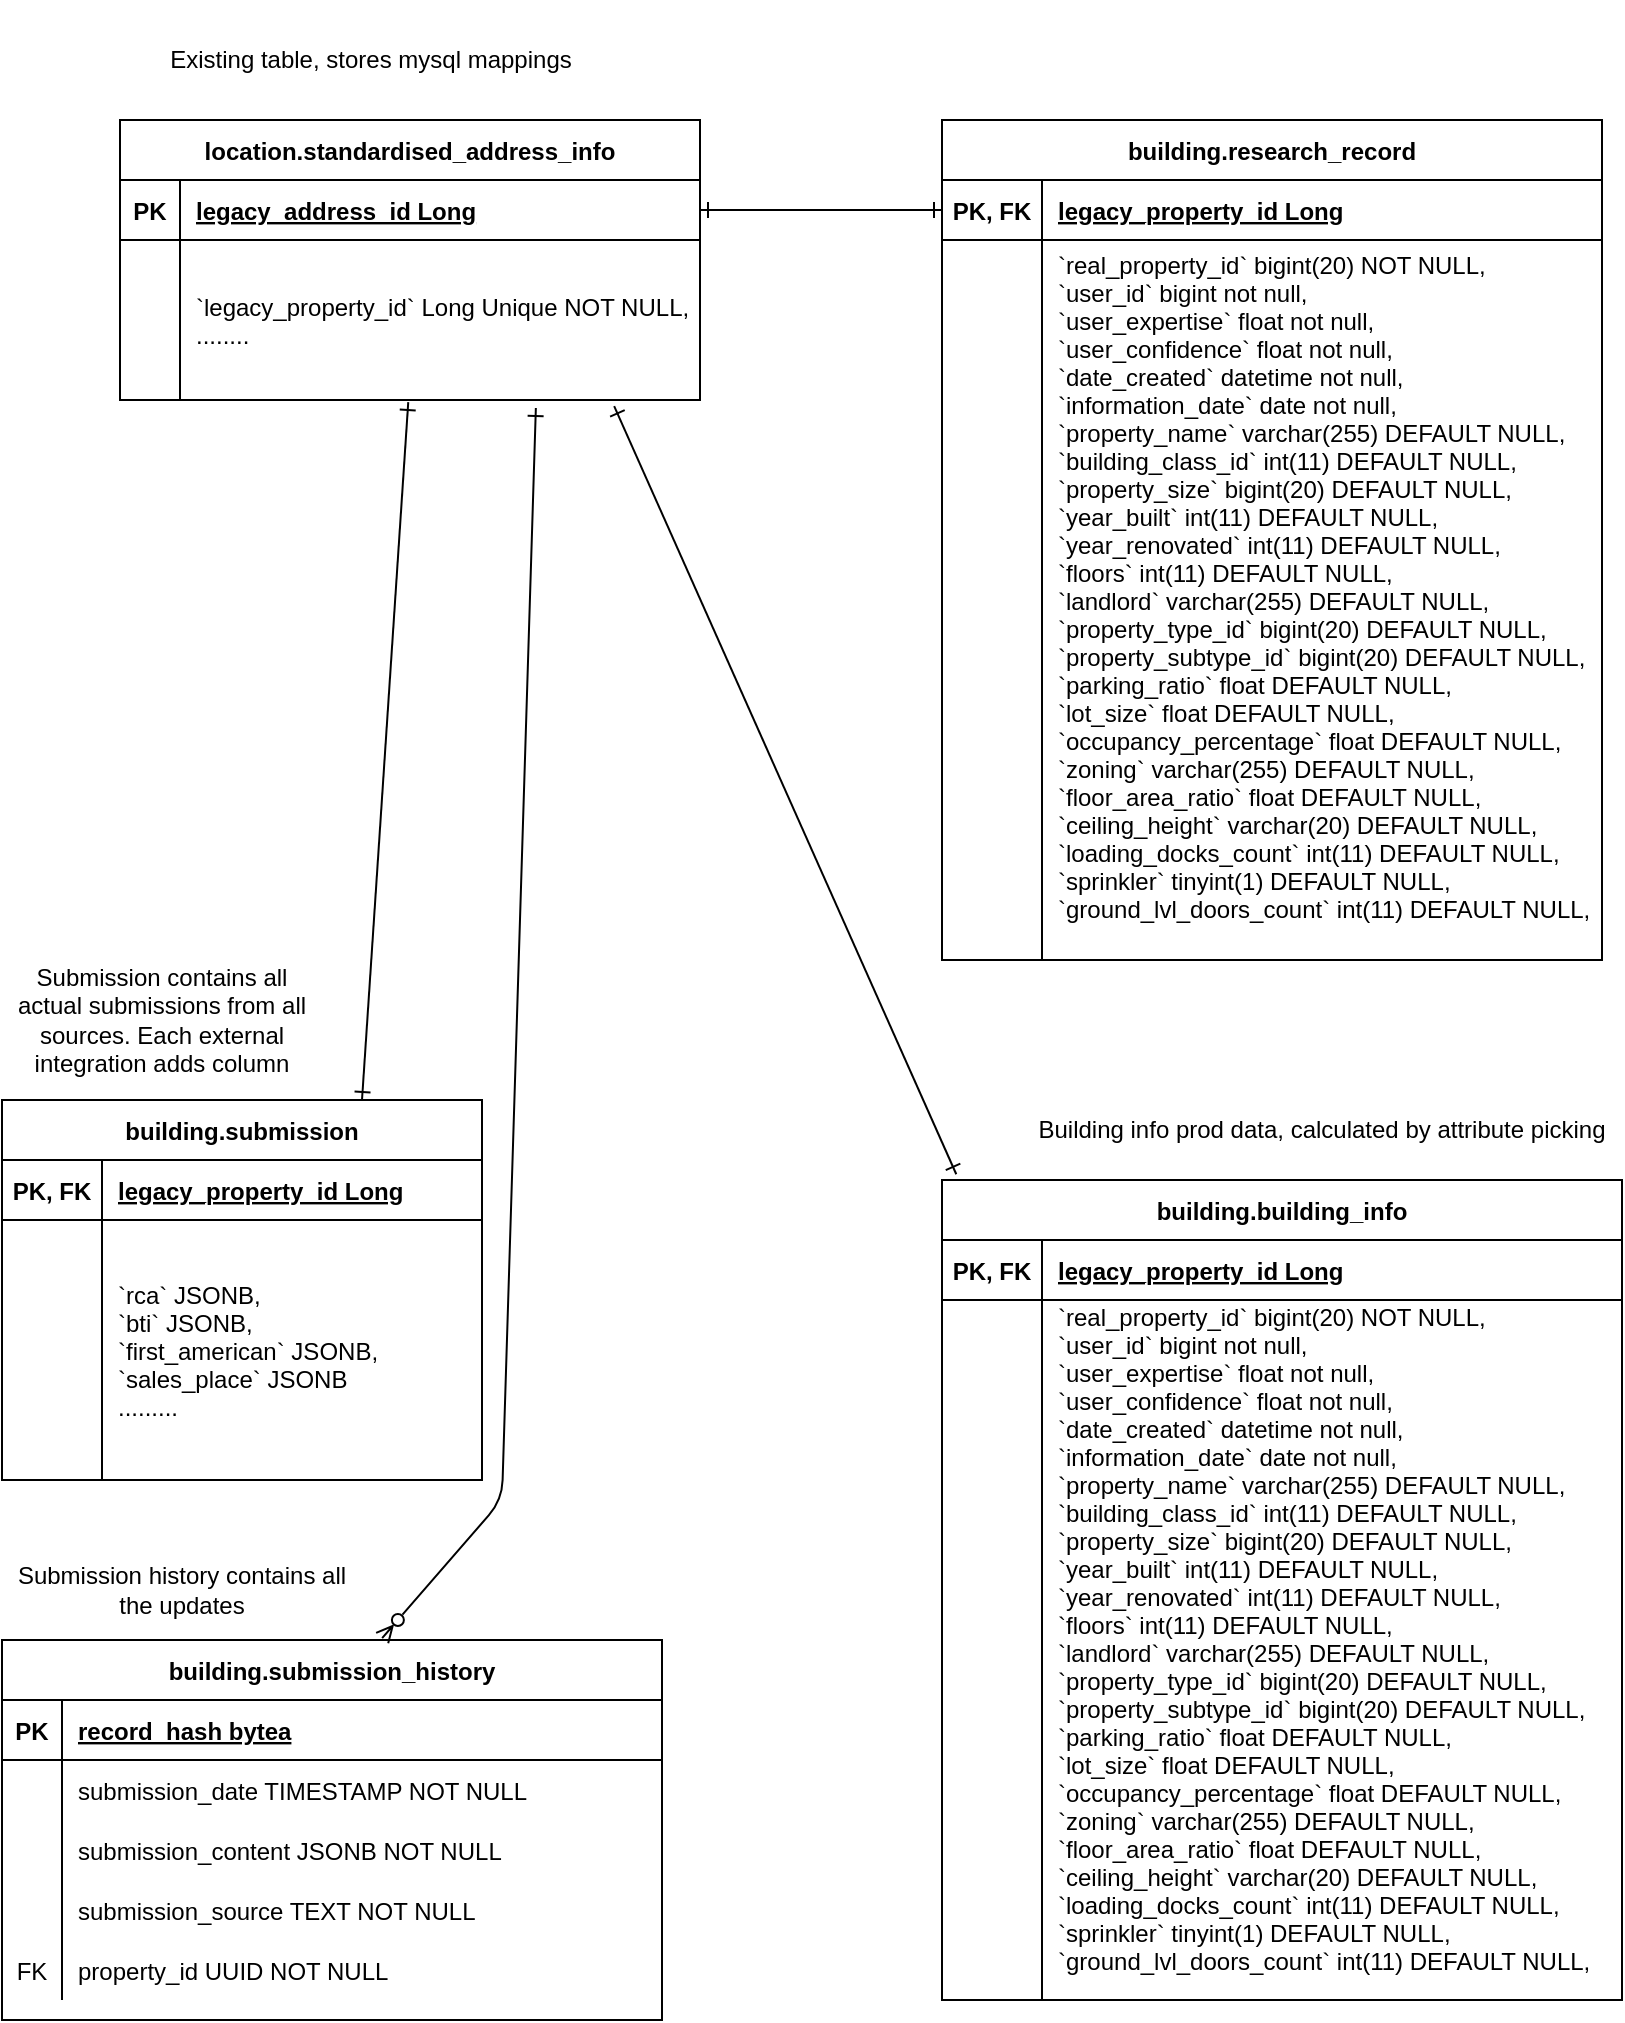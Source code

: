 <mxfile version="21.6.1" type="github">
  <diagram id="R2lEEEUBdFMjLlhIrx00" name="Page-1">
    <mxGraphModel dx="1016" dy="691" grid="1" gridSize="10" guides="1" tooltips="1" connect="1" arrows="1" fold="1" page="1" pageScale="1" pageWidth="850" pageHeight="1100" math="0" shadow="0" extFonts="Permanent Marker^https://fonts.googleapis.com/css?family=Permanent+Marker">
      <root>
        <mxCell id="0" />
        <mxCell id="1" parent="0" />
        <mxCell id="C-vyLk0tnHw3VtMMgP7b-2" value="building.submission" style="shape=table;startSize=30;container=1;collapsible=1;childLayout=tableLayout;fixedRows=1;rowLines=0;fontStyle=1;align=center;resizeLast=1;" parent="1" vertex="1">
          <mxGeometry x="10" y="610" width="240" height="190" as="geometry" />
        </mxCell>
        <mxCell id="C-vyLk0tnHw3VtMMgP7b-3" value="" style="shape=partialRectangle;collapsible=0;dropTarget=0;pointerEvents=0;fillColor=none;points=[[0,0.5],[1,0.5]];portConstraint=eastwest;top=0;left=0;right=0;bottom=1;" parent="C-vyLk0tnHw3VtMMgP7b-2" vertex="1">
          <mxGeometry y="30" width="240" height="30" as="geometry" />
        </mxCell>
        <mxCell id="C-vyLk0tnHw3VtMMgP7b-4" value="PK, FK" style="shape=partialRectangle;overflow=hidden;connectable=0;fillColor=none;top=0;left=0;bottom=0;right=0;fontStyle=1;" parent="C-vyLk0tnHw3VtMMgP7b-3" vertex="1">
          <mxGeometry width="50" height="30" as="geometry">
            <mxRectangle width="50" height="30" as="alternateBounds" />
          </mxGeometry>
        </mxCell>
        <mxCell id="C-vyLk0tnHw3VtMMgP7b-5" value="legacy_property_id Long" style="shape=partialRectangle;overflow=hidden;connectable=0;fillColor=none;top=0;left=0;bottom=0;right=0;align=left;spacingLeft=6;fontStyle=5;" parent="C-vyLk0tnHw3VtMMgP7b-3" vertex="1">
          <mxGeometry x="50" width="190" height="30" as="geometry">
            <mxRectangle width="190" height="30" as="alternateBounds" />
          </mxGeometry>
        </mxCell>
        <mxCell id="C-vyLk0tnHw3VtMMgP7b-6" value="" style="shape=partialRectangle;collapsible=0;dropTarget=0;pointerEvents=0;fillColor=none;points=[[0,0.5],[1,0.5]];portConstraint=eastwest;top=0;left=0;right=0;bottom=0;" parent="C-vyLk0tnHw3VtMMgP7b-2" vertex="1">
          <mxGeometry y="60" width="240" height="130" as="geometry" />
        </mxCell>
        <mxCell id="C-vyLk0tnHw3VtMMgP7b-7" value="" style="shape=partialRectangle;overflow=hidden;connectable=0;fillColor=none;top=0;left=0;bottom=0;right=0;" parent="C-vyLk0tnHw3VtMMgP7b-6" vertex="1">
          <mxGeometry width="50" height="130" as="geometry">
            <mxRectangle width="50" height="130" as="alternateBounds" />
          </mxGeometry>
        </mxCell>
        <mxCell id="C-vyLk0tnHw3VtMMgP7b-8" value="`rca` JSONB,&#xa;`bti` JSONB,&#xa;`first_american` JSONB,&#xa;`sales_place` JSONB&#xa;......... " style="shape=partialRectangle;overflow=hidden;connectable=0;fillColor=none;top=0;left=0;bottom=0;right=0;align=left;spacingLeft=6;" parent="C-vyLk0tnHw3VtMMgP7b-6" vertex="1">
          <mxGeometry x="50" width="190" height="130" as="geometry">
            <mxRectangle width="190" height="130" as="alternateBounds" />
          </mxGeometry>
        </mxCell>
        <mxCell id="C-vyLk0tnHw3VtMMgP7b-13" value="building.submission_history" style="shape=table;startSize=30;container=1;collapsible=1;childLayout=tableLayout;fixedRows=1;rowLines=0;fontStyle=1;align=center;resizeLast=1;" parent="1" vertex="1">
          <mxGeometry x="10" y="880" width="330" height="190" as="geometry" />
        </mxCell>
        <mxCell id="C-vyLk0tnHw3VtMMgP7b-14" value="" style="shape=partialRectangle;collapsible=0;dropTarget=0;pointerEvents=0;fillColor=none;points=[[0,0.5],[1,0.5]];portConstraint=eastwest;top=0;left=0;right=0;bottom=1;" parent="C-vyLk0tnHw3VtMMgP7b-13" vertex="1">
          <mxGeometry y="30" width="330" height="30" as="geometry" />
        </mxCell>
        <mxCell id="C-vyLk0tnHw3VtMMgP7b-15" value="PK" style="shape=partialRectangle;overflow=hidden;connectable=0;fillColor=none;top=0;left=0;bottom=0;right=0;fontStyle=1;" parent="C-vyLk0tnHw3VtMMgP7b-14" vertex="1">
          <mxGeometry width="30" height="30" as="geometry">
            <mxRectangle width="30" height="30" as="alternateBounds" />
          </mxGeometry>
        </mxCell>
        <mxCell id="C-vyLk0tnHw3VtMMgP7b-16" value="record_hash bytea" style="shape=partialRectangle;overflow=hidden;connectable=0;fillColor=none;top=0;left=0;bottom=0;right=0;align=left;spacingLeft=6;fontStyle=5;" parent="C-vyLk0tnHw3VtMMgP7b-14" vertex="1">
          <mxGeometry x="30" width="300" height="30" as="geometry">
            <mxRectangle width="300" height="30" as="alternateBounds" />
          </mxGeometry>
        </mxCell>
        <mxCell id="C-vyLk0tnHw3VtMMgP7b-20" value="" style="shape=partialRectangle;collapsible=0;dropTarget=0;pointerEvents=0;fillColor=none;points=[[0,0.5],[1,0.5]];portConstraint=eastwest;top=0;left=0;right=0;bottom=0;" parent="C-vyLk0tnHw3VtMMgP7b-13" vertex="1">
          <mxGeometry y="60" width="330" height="30" as="geometry" />
        </mxCell>
        <mxCell id="C-vyLk0tnHw3VtMMgP7b-21" value="" style="shape=partialRectangle;overflow=hidden;connectable=0;fillColor=none;top=0;left=0;bottom=0;right=0;" parent="C-vyLk0tnHw3VtMMgP7b-20" vertex="1">
          <mxGeometry width="30" height="30" as="geometry">
            <mxRectangle width="30" height="30" as="alternateBounds" />
          </mxGeometry>
        </mxCell>
        <mxCell id="C-vyLk0tnHw3VtMMgP7b-22" value="submission_date TIMESTAMP NOT NULL" style="shape=partialRectangle;overflow=hidden;connectable=0;fillColor=none;top=0;left=0;bottom=0;right=0;align=left;spacingLeft=6;" parent="C-vyLk0tnHw3VtMMgP7b-20" vertex="1">
          <mxGeometry x="30" width="300" height="30" as="geometry">
            <mxRectangle width="300" height="30" as="alternateBounds" />
          </mxGeometry>
        </mxCell>
        <mxCell id="MfjWiUPeG5sqqodHGwk1-16" value="" style="shape=partialRectangle;collapsible=0;dropTarget=0;pointerEvents=0;fillColor=none;points=[[0,0.5],[1,0.5]];portConstraint=eastwest;top=0;left=0;right=0;bottom=0;" parent="C-vyLk0tnHw3VtMMgP7b-13" vertex="1">
          <mxGeometry y="90" width="330" height="30" as="geometry" />
        </mxCell>
        <mxCell id="MfjWiUPeG5sqqodHGwk1-17" value="" style="shape=partialRectangle;overflow=hidden;connectable=0;fillColor=none;top=0;left=0;bottom=0;right=0;" parent="MfjWiUPeG5sqqodHGwk1-16" vertex="1">
          <mxGeometry width="30" height="30" as="geometry">
            <mxRectangle width="30" height="30" as="alternateBounds" />
          </mxGeometry>
        </mxCell>
        <mxCell id="MfjWiUPeG5sqqodHGwk1-18" value="submission_content JSONB NOT NULL" style="shape=partialRectangle;overflow=hidden;connectable=0;fillColor=none;top=0;left=0;bottom=0;right=0;align=left;spacingLeft=6;" parent="MfjWiUPeG5sqqodHGwk1-16" vertex="1">
          <mxGeometry x="30" width="300" height="30" as="geometry">
            <mxRectangle width="300" height="30" as="alternateBounds" />
          </mxGeometry>
        </mxCell>
        <mxCell id="MfjWiUPeG5sqqodHGwk1-26" value="" style="shape=partialRectangle;collapsible=0;dropTarget=0;pointerEvents=0;fillColor=none;points=[[0,0.5],[1,0.5]];portConstraint=eastwest;top=0;left=0;right=0;bottom=0;" parent="C-vyLk0tnHw3VtMMgP7b-13" vertex="1">
          <mxGeometry y="120" width="330" height="30" as="geometry" />
        </mxCell>
        <mxCell id="MfjWiUPeG5sqqodHGwk1-27" value="" style="shape=partialRectangle;overflow=hidden;connectable=0;fillColor=none;top=0;left=0;bottom=0;right=0;" parent="MfjWiUPeG5sqqodHGwk1-26" vertex="1">
          <mxGeometry width="30" height="30" as="geometry">
            <mxRectangle width="30" height="30" as="alternateBounds" />
          </mxGeometry>
        </mxCell>
        <mxCell id="MfjWiUPeG5sqqodHGwk1-28" value="submission_source TEXT NOT NULL" style="shape=partialRectangle;overflow=hidden;connectable=0;fillColor=none;top=0;left=0;bottom=0;right=0;align=left;spacingLeft=6;" parent="MfjWiUPeG5sqqodHGwk1-26" vertex="1">
          <mxGeometry x="30" width="300" height="30" as="geometry">
            <mxRectangle width="300" height="30" as="alternateBounds" />
          </mxGeometry>
        </mxCell>
        <mxCell id="MfjWiUPeG5sqqodHGwk1-33" value="" style="shape=partialRectangle;collapsible=0;dropTarget=0;pointerEvents=0;fillColor=none;points=[[0,0.5],[1,0.5]];portConstraint=eastwest;top=0;left=0;right=0;bottom=0;" parent="C-vyLk0tnHw3VtMMgP7b-13" vertex="1">
          <mxGeometry y="150" width="330" height="30" as="geometry" />
        </mxCell>
        <mxCell id="MfjWiUPeG5sqqodHGwk1-34" value="FK" style="shape=partialRectangle;overflow=hidden;connectable=0;fillColor=none;top=0;left=0;bottom=0;right=0;" parent="MfjWiUPeG5sqqodHGwk1-33" vertex="1">
          <mxGeometry width="30" height="30" as="geometry">
            <mxRectangle width="30" height="30" as="alternateBounds" />
          </mxGeometry>
        </mxCell>
        <mxCell id="MfjWiUPeG5sqqodHGwk1-35" value="property_id UUID NOT NULL" style="shape=partialRectangle;overflow=hidden;connectable=0;fillColor=none;top=0;left=0;bottom=0;right=0;align=left;spacingLeft=6;" parent="MfjWiUPeG5sqqodHGwk1-33" vertex="1">
          <mxGeometry x="30" width="300" height="30" as="geometry">
            <mxRectangle width="300" height="30" as="alternateBounds" />
          </mxGeometry>
        </mxCell>
        <mxCell id="C-vyLk0tnHw3VtMMgP7b-23" value="location.standardised_address_info" style="shape=table;startSize=30;container=1;collapsible=1;childLayout=tableLayout;fixedRows=1;rowLines=0;fontStyle=1;align=center;resizeLast=1;" parent="1" vertex="1">
          <mxGeometry x="69" y="120" width="290" height="140" as="geometry" />
        </mxCell>
        <mxCell id="C-vyLk0tnHw3VtMMgP7b-24" value="" style="shape=partialRectangle;collapsible=0;dropTarget=0;pointerEvents=0;fillColor=none;points=[[0,0.5],[1,0.5]];portConstraint=eastwest;top=0;left=0;right=0;bottom=1;" parent="C-vyLk0tnHw3VtMMgP7b-23" vertex="1">
          <mxGeometry y="30" width="290" height="30" as="geometry" />
        </mxCell>
        <mxCell id="C-vyLk0tnHw3VtMMgP7b-25" value="PK" style="shape=partialRectangle;overflow=hidden;connectable=0;fillColor=none;top=0;left=0;bottom=0;right=0;fontStyle=1;" parent="C-vyLk0tnHw3VtMMgP7b-24" vertex="1">
          <mxGeometry width="30" height="30" as="geometry">
            <mxRectangle width="30" height="30" as="alternateBounds" />
          </mxGeometry>
        </mxCell>
        <mxCell id="C-vyLk0tnHw3VtMMgP7b-26" value="legacy_address_id Long" style="shape=partialRectangle;overflow=hidden;connectable=0;fillColor=none;top=0;left=0;bottom=0;right=0;align=left;spacingLeft=6;fontStyle=5;" parent="C-vyLk0tnHw3VtMMgP7b-24" vertex="1">
          <mxGeometry x="30" width="260" height="30" as="geometry">
            <mxRectangle width="260" height="30" as="alternateBounds" />
          </mxGeometry>
        </mxCell>
        <mxCell id="C-vyLk0tnHw3VtMMgP7b-27" value="" style="shape=partialRectangle;collapsible=0;dropTarget=0;pointerEvents=0;fillColor=none;points=[[0,0.5],[1,0.5]];portConstraint=eastwest;top=0;left=0;right=0;bottom=0;" parent="C-vyLk0tnHw3VtMMgP7b-23" vertex="1">
          <mxGeometry y="60" width="290" height="80" as="geometry" />
        </mxCell>
        <mxCell id="C-vyLk0tnHw3VtMMgP7b-28" value="" style="shape=partialRectangle;overflow=hidden;connectable=0;fillColor=none;top=0;left=0;bottom=0;right=0;" parent="C-vyLk0tnHw3VtMMgP7b-27" vertex="1">
          <mxGeometry width="30" height="80" as="geometry">
            <mxRectangle width="30" height="80" as="alternateBounds" />
          </mxGeometry>
        </mxCell>
        <mxCell id="C-vyLk0tnHw3VtMMgP7b-29" value="`legacy_property_id` Long Unique NOT NULL,&#xa;........" style="shape=partialRectangle;overflow=hidden;connectable=0;fillColor=none;top=0;left=0;bottom=0;right=0;align=left;spacingLeft=6;" parent="C-vyLk0tnHw3VtMMgP7b-27" vertex="1">
          <mxGeometry x="30" width="260" height="80" as="geometry">
            <mxRectangle width="260" height="80" as="alternateBounds" />
          </mxGeometry>
        </mxCell>
        <mxCell id="MfjWiUPeG5sqqodHGwk1-2" value="" style="endArrow=ERone;html=1;rounded=1;entryX=0.497;entryY=1.013;entryDx=0;entryDy=0;exitX=0.75;exitY=0;exitDx=0;exitDy=0;startArrow=ERone;startFill=0;endFill=0;entryPerimeter=0;" parent="1" source="C-vyLk0tnHw3VtMMgP7b-2" target="C-vyLk0tnHw3VtMMgP7b-27" edge="1">
          <mxGeometry width="50" height="50" relative="1" as="geometry">
            <mxPoint x="400" y="590" as="sourcePoint" />
            <mxPoint x="450" y="540" as="targetPoint" />
          </mxGeometry>
        </mxCell>
        <mxCell id="MfjWiUPeG5sqqodHGwk1-7" value="building.research_record" style="shape=table;startSize=30;container=1;collapsible=1;childLayout=tableLayout;fixedRows=1;rowLines=0;fontStyle=1;align=center;resizeLast=1;" parent="1" vertex="1">
          <mxGeometry x="480" y="120" width="330" height="420" as="geometry" />
        </mxCell>
        <mxCell id="MfjWiUPeG5sqqodHGwk1-8" value="" style="shape=partialRectangle;collapsible=0;dropTarget=0;pointerEvents=0;fillColor=none;points=[[0,0.5],[1,0.5]];portConstraint=eastwest;top=0;left=0;right=0;bottom=1;" parent="MfjWiUPeG5sqqodHGwk1-7" vertex="1">
          <mxGeometry y="30" width="330" height="30" as="geometry" />
        </mxCell>
        <mxCell id="MfjWiUPeG5sqqodHGwk1-9" value="PK, FK" style="shape=partialRectangle;overflow=hidden;connectable=0;fillColor=none;top=0;left=0;bottom=0;right=0;fontStyle=1;" parent="MfjWiUPeG5sqqodHGwk1-8" vertex="1">
          <mxGeometry width="50" height="30" as="geometry">
            <mxRectangle width="50" height="30" as="alternateBounds" />
          </mxGeometry>
        </mxCell>
        <mxCell id="MfjWiUPeG5sqqodHGwk1-10" value="legacy_property_id Long" style="shape=partialRectangle;overflow=hidden;connectable=0;fillColor=none;top=0;left=0;bottom=0;right=0;align=left;spacingLeft=6;fontStyle=5;" parent="MfjWiUPeG5sqqodHGwk1-8" vertex="1">
          <mxGeometry x="50" width="280" height="30" as="geometry">
            <mxRectangle width="280" height="30" as="alternateBounds" />
          </mxGeometry>
        </mxCell>
        <mxCell id="MfjWiUPeG5sqqodHGwk1-11" value="" style="shape=partialRectangle;collapsible=0;dropTarget=0;pointerEvents=0;fillColor=none;points=[[0,0.5],[1,0.5]];portConstraint=eastwest;top=0;left=0;right=0;bottom=0;" parent="MfjWiUPeG5sqqodHGwk1-7" vertex="1">
          <mxGeometry y="60" width="330" height="360" as="geometry" />
        </mxCell>
        <mxCell id="MfjWiUPeG5sqqodHGwk1-12" value="" style="shape=partialRectangle;overflow=hidden;connectable=0;fillColor=none;top=0;left=0;bottom=0;right=0;" parent="MfjWiUPeG5sqqodHGwk1-11" vertex="1">
          <mxGeometry width="50" height="360" as="geometry">
            <mxRectangle width="50" height="360" as="alternateBounds" />
          </mxGeometry>
        </mxCell>
        <mxCell id="MfjWiUPeG5sqqodHGwk1-13" value="`real_property_id` bigint(20) NOT NULL,&#xa;`user_id` bigint not null,&#xa;`user_expertise` float not null,&#xa;`user_confidence` float not null,&#xa;`date_created` datetime not null,&#xa;`information_date` date not null,&#xa;`property_name` varchar(255) DEFAULT NULL,&#xa;`building_class_id` int(11) DEFAULT NULL,&#xa;`property_size` bigint(20) DEFAULT NULL,&#xa;`year_built` int(11) DEFAULT NULL,&#xa;`year_renovated` int(11) DEFAULT NULL,&#xa;`floors` int(11) DEFAULT NULL,&#xa;`landlord` varchar(255) DEFAULT NULL,&#xa;`property_type_id` bigint(20) DEFAULT NULL,&#xa;`property_subtype_id` bigint(20) DEFAULT NULL,&#xa;`parking_ratio` float DEFAULT NULL,&#xa;`lot_size` float DEFAULT NULL,&#xa;`occupancy_percentage` float DEFAULT NULL,&#xa;`zoning` varchar(255) DEFAULT NULL,&#xa;`floor_area_ratio` float DEFAULT NULL,&#xa;`ceiling_height` varchar(20) DEFAULT NULL,&#xa;`loading_docks_count` int(11) DEFAULT NULL,&#xa;`sprinkler` tinyint(1) DEFAULT NULL,&#xa;`ground_lvl_doors_count` int(11) DEFAULT NULL,&#xa;" style="shape=partialRectangle;overflow=hidden;connectable=0;fillColor=none;top=0;left=0;bottom=0;right=0;align=left;spacingLeft=6;" parent="MfjWiUPeG5sqqodHGwk1-11" vertex="1">
          <mxGeometry x="50" width="280" height="360" as="geometry">
            <mxRectangle width="280" height="360" as="alternateBounds" />
          </mxGeometry>
        </mxCell>
        <mxCell id="MfjWiUPeG5sqqodHGwk1-15" value="" style="endArrow=ERone;html=1;rounded=1;entryX=1;entryY=0.5;entryDx=0;entryDy=0;exitX=0;exitY=0.5;exitDx=0;exitDy=0;startArrow=ERone;startFill=0;endFill=0;" parent="1" source="MfjWiUPeG5sqqodHGwk1-8" target="C-vyLk0tnHw3VtMMgP7b-24" edge="1">
          <mxGeometry width="50" height="50" relative="1" as="geometry">
            <mxPoint x="380" y="720" as="sourcePoint" />
            <mxPoint x="380" y="250" as="targetPoint" />
          </mxGeometry>
        </mxCell>
        <mxCell id="MfjWiUPeG5sqqodHGwk1-29" value="Submission contains all actual submissions from all sources. Each external integration adds column" style="text;html=1;strokeColor=none;fillColor=none;align=center;verticalAlign=middle;whiteSpace=wrap;rounded=0;" parent="1" vertex="1">
          <mxGeometry x="10" y="540" width="160" height="60" as="geometry" />
        </mxCell>
        <mxCell id="MfjWiUPeG5sqqodHGwk1-30" value="Submission history contains all the updates" style="text;html=1;strokeColor=none;fillColor=none;align=center;verticalAlign=middle;whiteSpace=wrap;rounded=0;" parent="1" vertex="1">
          <mxGeometry x="10" y="840" width="180" height="30" as="geometry" />
        </mxCell>
        <mxCell id="MfjWiUPeG5sqqodHGwk1-31" value="" style="endArrow=ERone;html=1;rounded=1;entryX=0.717;entryY=1.05;entryDx=0;entryDy=0;exitX=0.576;exitY=-0.005;exitDx=0;exitDy=0;startArrow=ERzeroToMany;startFill=0;endFill=0;entryPerimeter=0;exitPerimeter=0;" parent="1" source="C-vyLk0tnHw3VtMMgP7b-13" target="C-vyLk0tnHw3VtMMgP7b-27" edge="1">
          <mxGeometry width="50" height="50" relative="1" as="geometry">
            <mxPoint x="430" y="679" as="sourcePoint" />
            <mxPoint x="430" y="340" as="targetPoint" />
            <Array as="points">
              <mxPoint x="260" y="810" />
            </Array>
          </mxGeometry>
        </mxCell>
        <mxCell id="DzL8OA4_ko9Ue3zF5h7F-1" value="Existing table, stores mysql mappings" style="text;html=1;strokeColor=none;fillColor=none;align=center;verticalAlign=middle;whiteSpace=wrap;rounded=0;" parent="1" vertex="1">
          <mxGeometry x="69" y="60" width="251" height="60" as="geometry" />
        </mxCell>
        <mxCell id="GTelm5WPKTPgB7eBgpaJ-1" value="building.building_info" style="shape=table;startSize=30;container=1;collapsible=1;childLayout=tableLayout;fixedRows=1;rowLines=0;fontStyle=1;align=center;resizeLast=1;" vertex="1" parent="1">
          <mxGeometry x="480" y="650" width="340" height="410" as="geometry" />
        </mxCell>
        <mxCell id="GTelm5WPKTPgB7eBgpaJ-2" value="" style="shape=partialRectangle;collapsible=0;dropTarget=0;pointerEvents=0;fillColor=none;points=[[0,0.5],[1,0.5]];portConstraint=eastwest;top=0;left=0;right=0;bottom=1;" vertex="1" parent="GTelm5WPKTPgB7eBgpaJ-1">
          <mxGeometry y="30" width="340" height="30" as="geometry" />
        </mxCell>
        <mxCell id="GTelm5WPKTPgB7eBgpaJ-3" value="PK, FK" style="shape=partialRectangle;overflow=hidden;connectable=0;fillColor=none;top=0;left=0;bottom=0;right=0;fontStyle=1;" vertex="1" parent="GTelm5WPKTPgB7eBgpaJ-2">
          <mxGeometry width="50" height="30" as="geometry">
            <mxRectangle width="50" height="30" as="alternateBounds" />
          </mxGeometry>
        </mxCell>
        <mxCell id="GTelm5WPKTPgB7eBgpaJ-4" value="legacy_property_id Long" style="shape=partialRectangle;overflow=hidden;connectable=0;fillColor=none;top=0;left=0;bottom=0;right=0;align=left;spacingLeft=6;fontStyle=5;" vertex="1" parent="GTelm5WPKTPgB7eBgpaJ-2">
          <mxGeometry x="50" width="290" height="30" as="geometry">
            <mxRectangle width="290" height="30" as="alternateBounds" />
          </mxGeometry>
        </mxCell>
        <mxCell id="GTelm5WPKTPgB7eBgpaJ-5" value="" style="shape=partialRectangle;collapsible=0;dropTarget=0;pointerEvents=0;fillColor=none;points=[[0,0.5],[1,0.5]];portConstraint=eastwest;top=0;left=0;right=0;bottom=0;" vertex="1" parent="GTelm5WPKTPgB7eBgpaJ-1">
          <mxGeometry y="60" width="340" height="350" as="geometry" />
        </mxCell>
        <mxCell id="GTelm5WPKTPgB7eBgpaJ-6" value="" style="shape=partialRectangle;overflow=hidden;connectable=0;fillColor=none;top=0;left=0;bottom=0;right=0;" vertex="1" parent="GTelm5WPKTPgB7eBgpaJ-5">
          <mxGeometry width="50" height="350" as="geometry">
            <mxRectangle width="50" height="350" as="alternateBounds" />
          </mxGeometry>
        </mxCell>
        <mxCell id="GTelm5WPKTPgB7eBgpaJ-7" value="`real_property_id` bigint(20) NOT NULL,&#xa;`user_id` bigint not null,&#xa;`user_expertise` float not null,&#xa;`user_confidence` float not null,&#xa;`date_created` datetime not null,&#xa;`information_date` date not null,&#xa;`property_name` varchar(255) DEFAULT NULL,&#xa;`building_class_id` int(11) DEFAULT NULL,&#xa;`property_size` bigint(20) DEFAULT NULL,&#xa;`year_built` int(11) DEFAULT NULL,&#xa;`year_renovated` int(11) DEFAULT NULL,&#xa;`floors` int(11) DEFAULT NULL,&#xa;`landlord` varchar(255) DEFAULT NULL,&#xa;`property_type_id` bigint(20) DEFAULT NULL,&#xa;`property_subtype_id` bigint(20) DEFAULT NULL,&#xa;`parking_ratio` float DEFAULT NULL,&#xa;`lot_size` float DEFAULT NULL,&#xa;`occupancy_percentage` float DEFAULT NULL,&#xa;`zoning` varchar(255) DEFAULT NULL,&#xa;`floor_area_ratio` float DEFAULT NULL,&#xa;`ceiling_height` varchar(20) DEFAULT NULL,&#xa;`loading_docks_count` int(11) DEFAULT NULL,&#xa;`sprinkler` tinyint(1) DEFAULT NULL,&#xa;`ground_lvl_doors_count` int(11) DEFAULT NULL,&#xa;" style="shape=partialRectangle;overflow=hidden;connectable=0;fillColor=none;top=0;left=0;bottom=0;right=0;align=left;spacingLeft=6;" vertex="1" parent="GTelm5WPKTPgB7eBgpaJ-5">
          <mxGeometry x="50" width="290" height="350" as="geometry">
            <mxRectangle width="290" height="350" as="alternateBounds" />
          </mxGeometry>
        </mxCell>
        <mxCell id="GTelm5WPKTPgB7eBgpaJ-10" value="" style="endArrow=ERone;html=1;rounded=1;entryX=0.852;entryY=1.038;entryDx=0;entryDy=0;exitX=0.021;exitY=-0.007;exitDx=0;exitDy=0;startArrow=ERone;startFill=0;endFill=0;entryPerimeter=0;exitPerimeter=0;" edge="1" parent="1" source="GTelm5WPKTPgB7eBgpaJ-1" target="C-vyLk0tnHw3VtMMgP7b-27">
          <mxGeometry width="50" height="50" relative="1" as="geometry">
            <mxPoint x="431" y="360" as="sourcePoint" />
            <mxPoint x="310" y="360" as="targetPoint" />
          </mxGeometry>
        </mxCell>
        <mxCell id="GTelm5WPKTPgB7eBgpaJ-11" value="Building info prod data, calculated by attribute picking" style="text;html=1;strokeColor=none;fillColor=none;align=center;verticalAlign=middle;whiteSpace=wrap;rounded=0;" vertex="1" parent="1">
          <mxGeometry x="520" y="610" width="300" height="30" as="geometry" />
        </mxCell>
      </root>
    </mxGraphModel>
  </diagram>
</mxfile>
